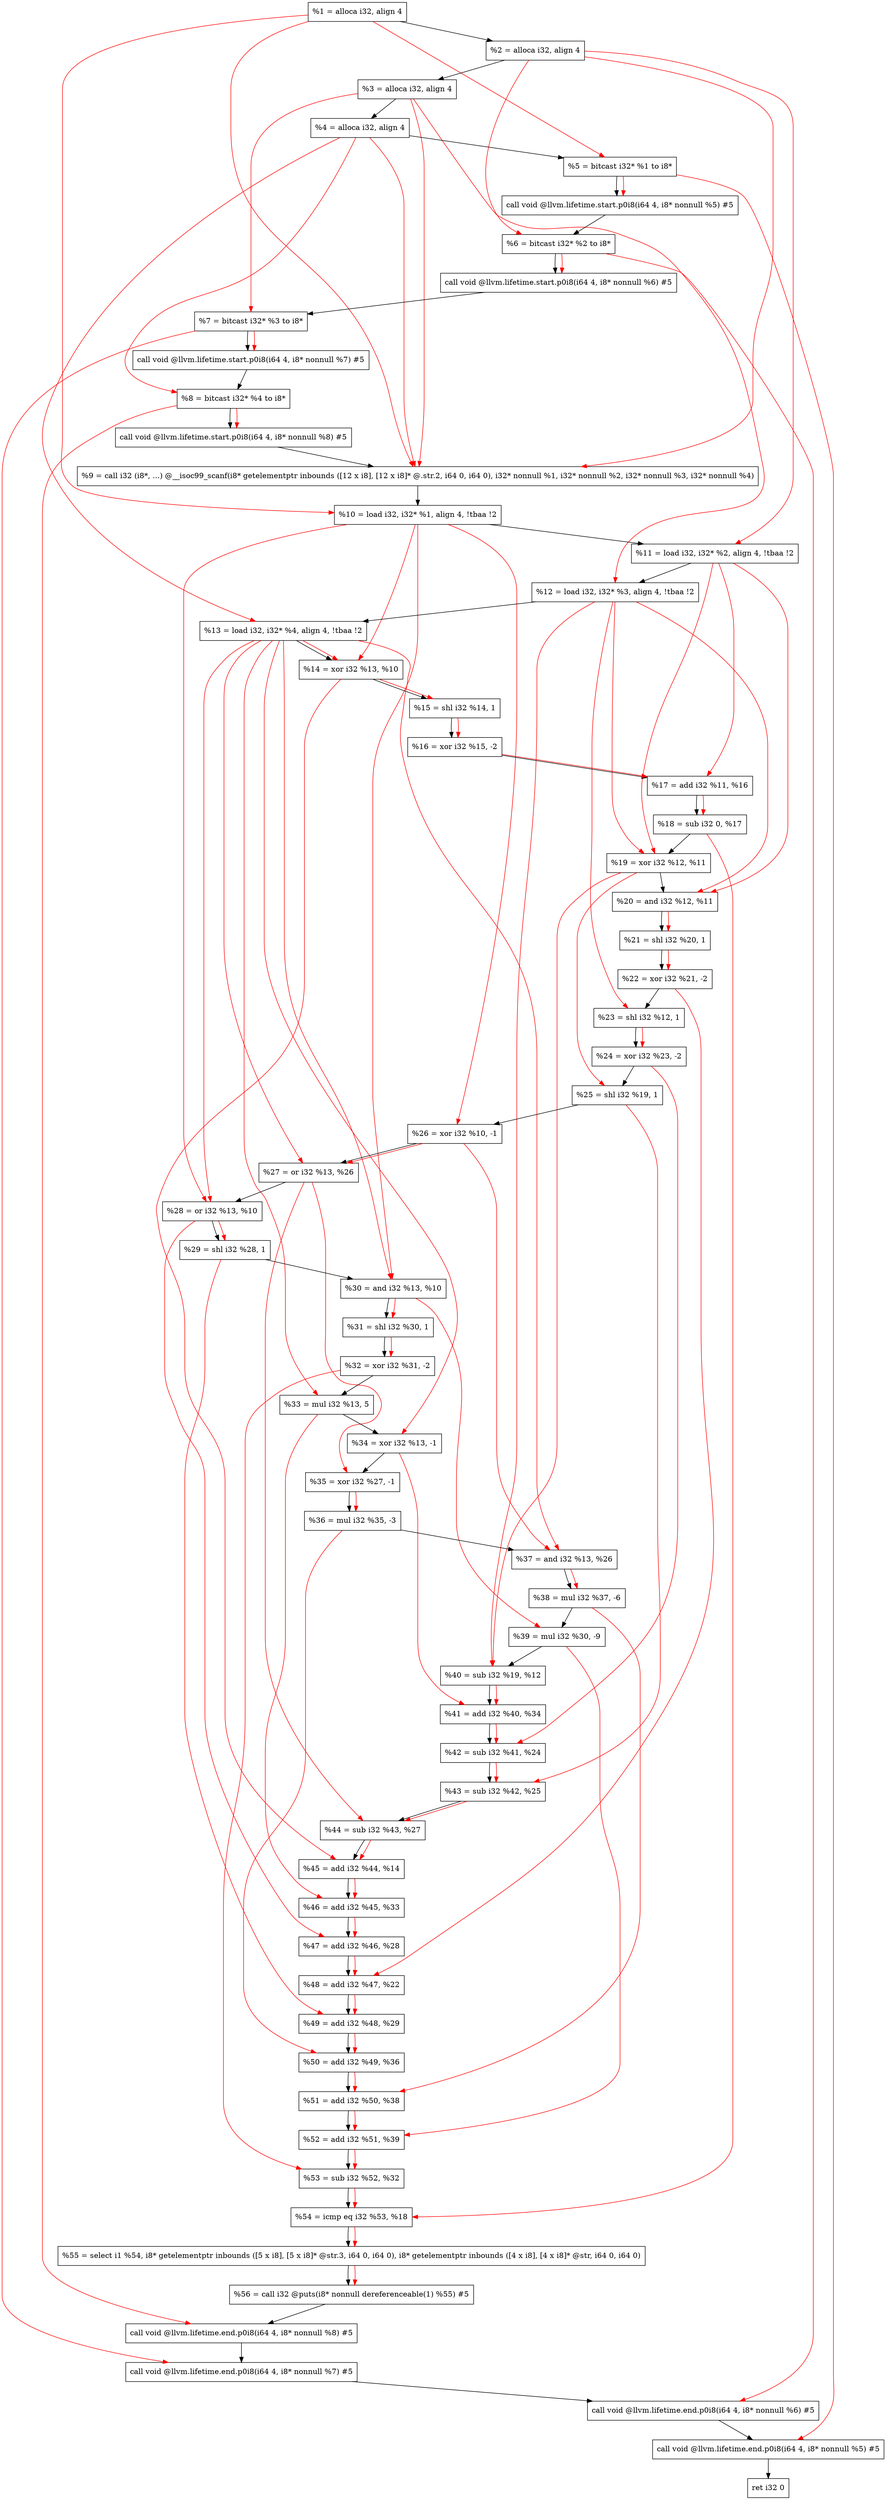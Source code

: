 digraph "DFG for'main' function" {
	Node0x2028ce8[shape=record, label="  %1 = alloca i32, align 4"];
	Node0x2028d68[shape=record, label="  %2 = alloca i32, align 4"];
	Node0x2028df8[shape=record, label="  %3 = alloca i32, align 4"];
	Node0x2028e58[shape=record, label="  %4 = alloca i32, align 4"];
	Node0x2028f08[shape=record, label="  %5 = bitcast i32* %1 to i8*"];
	Node0x2029338[shape=record, label="  call void @llvm.lifetime.start.p0i8(i64 4, i8* nonnull %5) #5"];
	Node0x2029418[shape=record, label="  %6 = bitcast i32* %2 to i8*"];
	Node0x2029518[shape=record, label="  call void @llvm.lifetime.start.p0i8(i64 4, i8* nonnull %6) #5"];
	Node0x20295d8[shape=record, label="  %7 = bitcast i32* %3 to i8*"];
	Node0x2029688[shape=record, label="  call void @llvm.lifetime.start.p0i8(i64 4, i8* nonnull %7) #5"];
	Node0x2029748[shape=record, label="  %8 = bitcast i32* %4 to i8*"];
	Node0x20297f8[shape=record, label="  call void @llvm.lifetime.start.p0i8(i64 4, i8* nonnull %8) #5"];
	Node0x2023b70[shape=record, label="  %9 = call i32 (i8*, ...) @__isoc99_scanf(i8* getelementptr inbounds ([12 x i8], [12 x i8]* @.str.2, i64 0, i64 0), i32* nonnull %1, i32* nonnull %2, i32* nonnull %3, i32* nonnull %4)"];
	Node0x20299f8[shape=record, label="  %10 = load i32, i32* %1, align 4, !tbaa !2"];
	Node0x202a968[shape=record, label="  %11 = load i32, i32* %2, align 4, !tbaa !2"];
	Node0x202afd8[shape=record, label="  %12 = load i32, i32* %3, align 4, !tbaa !2"];
	Node0x202b038[shape=record, label="  %13 = load i32, i32* %4, align 4, !tbaa !2"];
	Node0x202b0b0[shape=record, label="  %14 = xor i32 %13, %10"];
	Node0x202b120[shape=record, label="  %15 = shl i32 %14, 1"];
	Node0x202b190[shape=record, label="  %16 = xor i32 %15, -2"];
	Node0x202b200[shape=record, label="  %17 = add i32 %11, %16"];
	Node0x202b270[shape=record, label="  %18 = sub i32 0, %17"];
	Node0x202b2e0[shape=record, label="  %19 = xor i32 %12, %11"];
	Node0x202b350[shape=record, label="  %20 = and i32 %12, %11"];
	Node0x202b3c0[shape=record, label="  %21 = shl i32 %20, 1"];
	Node0x202b430[shape=record, label="  %22 = xor i32 %21, -2"];
	Node0x202b4a0[shape=record, label="  %23 = shl i32 %12, 1"];
	Node0x202b510[shape=record, label="  %24 = xor i32 %23, -2"];
	Node0x202b580[shape=record, label="  %25 = shl i32 %19, 1"];
	Node0x202b5f0[shape=record, label="  %26 = xor i32 %10, -1"];
	Node0x202b660[shape=record, label="  %27 = or i32 %13, %26"];
	Node0x202b6d0[shape=record, label="  %28 = or i32 %13, %10"];
	Node0x202b740[shape=record, label="  %29 = shl i32 %28, 1"];
	Node0x202b7b0[shape=record, label="  %30 = and i32 %13, %10"];
	Node0x202b820[shape=record, label="  %31 = shl i32 %30, 1"];
	Node0x202b890[shape=record, label="  %32 = xor i32 %31, -2"];
	Node0x202b900[shape=record, label="  %33 = mul i32 %13, 5"];
	Node0x202b970[shape=record, label="  %34 = xor i32 %13, -1"];
	Node0x202b9e0[shape=record, label="  %35 = xor i32 %27, -1"];
	Node0x202ba50[shape=record, label="  %36 = mul i32 %35, -3"];
	Node0x202bac0[shape=record, label="  %37 = and i32 %13, %26"];
	Node0x202bb30[shape=record, label="  %38 = mul i32 %37, -6"];
	Node0x202bba0[shape=record, label="  %39 = mul i32 %30, -9"];
	Node0x202bc10[shape=record, label="  %40 = sub i32 %19, %12"];
	Node0x202bc80[shape=record, label="  %41 = add i32 %40, %34"];
	Node0x202bcf0[shape=record, label="  %42 = sub i32 %41, %24"];
	Node0x202bd60[shape=record, label="  %43 = sub i32 %42, %25"];
	Node0x202bdd0[shape=record, label="  %44 = sub i32 %43, %27"];
	Node0x202be40[shape=record, label="  %45 = add i32 %44, %14"];
	Node0x202beb0[shape=record, label="  %46 = add i32 %45, %33"];
	Node0x202bf20[shape=record, label="  %47 = add i32 %46, %28"];
	Node0x202bf90[shape=record, label="  %48 = add i32 %47, %22"];
	Node0x202c000[shape=record, label="  %49 = add i32 %48, %29"];
	Node0x202c070[shape=record, label="  %50 = add i32 %49, %36"];
	Node0x202c0e0[shape=record, label="  %51 = add i32 %50, %38"];
	Node0x202c150[shape=record, label="  %52 = add i32 %51, %39"];
	Node0x202c1c0[shape=record, label="  %53 = sub i32 %52, %32"];
	Node0x202c230[shape=record, label="  %54 = icmp eq i32 %53, %18"];
	Node0x1fc88b8[shape=record, label="  %55 = select i1 %54, i8* getelementptr inbounds ([5 x i8], [5 x i8]* @str.3, i64 0, i64 0), i8* getelementptr inbounds ([4 x i8], [4 x i8]* @str, i64 0, i64 0)"];
	Node0x202c2c0[shape=record, label="  %56 = call i32 @puts(i8* nonnull dereferenceable(1) %55) #5"];
	Node0x202c568[shape=record, label="  call void @llvm.lifetime.end.p0i8(i64 4, i8* nonnull %8) #5"];
	Node0x202c6c8[shape=record, label="  call void @llvm.lifetime.end.p0i8(i64 4, i8* nonnull %7) #5"];
	Node0x202c7d8[shape=record, label="  call void @llvm.lifetime.end.p0i8(i64 4, i8* nonnull %6) #5"];
	Node0x202c8e8[shape=record, label="  call void @llvm.lifetime.end.p0i8(i64 4, i8* nonnull %5) #5"];
	Node0x202c9a8[shape=record, label="  ret i32 0"];
	Node0x2028ce8 -> Node0x2028d68;
	Node0x2028d68 -> Node0x2028df8;
	Node0x2028df8 -> Node0x2028e58;
	Node0x2028e58 -> Node0x2028f08;
	Node0x2028f08 -> Node0x2029338;
	Node0x2029338 -> Node0x2029418;
	Node0x2029418 -> Node0x2029518;
	Node0x2029518 -> Node0x20295d8;
	Node0x20295d8 -> Node0x2029688;
	Node0x2029688 -> Node0x2029748;
	Node0x2029748 -> Node0x20297f8;
	Node0x20297f8 -> Node0x2023b70;
	Node0x2023b70 -> Node0x20299f8;
	Node0x20299f8 -> Node0x202a968;
	Node0x202a968 -> Node0x202afd8;
	Node0x202afd8 -> Node0x202b038;
	Node0x202b038 -> Node0x202b0b0;
	Node0x202b0b0 -> Node0x202b120;
	Node0x202b120 -> Node0x202b190;
	Node0x202b190 -> Node0x202b200;
	Node0x202b200 -> Node0x202b270;
	Node0x202b270 -> Node0x202b2e0;
	Node0x202b2e0 -> Node0x202b350;
	Node0x202b350 -> Node0x202b3c0;
	Node0x202b3c0 -> Node0x202b430;
	Node0x202b430 -> Node0x202b4a0;
	Node0x202b4a0 -> Node0x202b510;
	Node0x202b510 -> Node0x202b580;
	Node0x202b580 -> Node0x202b5f0;
	Node0x202b5f0 -> Node0x202b660;
	Node0x202b660 -> Node0x202b6d0;
	Node0x202b6d0 -> Node0x202b740;
	Node0x202b740 -> Node0x202b7b0;
	Node0x202b7b0 -> Node0x202b820;
	Node0x202b820 -> Node0x202b890;
	Node0x202b890 -> Node0x202b900;
	Node0x202b900 -> Node0x202b970;
	Node0x202b970 -> Node0x202b9e0;
	Node0x202b9e0 -> Node0x202ba50;
	Node0x202ba50 -> Node0x202bac0;
	Node0x202bac0 -> Node0x202bb30;
	Node0x202bb30 -> Node0x202bba0;
	Node0x202bba0 -> Node0x202bc10;
	Node0x202bc10 -> Node0x202bc80;
	Node0x202bc80 -> Node0x202bcf0;
	Node0x202bcf0 -> Node0x202bd60;
	Node0x202bd60 -> Node0x202bdd0;
	Node0x202bdd0 -> Node0x202be40;
	Node0x202be40 -> Node0x202beb0;
	Node0x202beb0 -> Node0x202bf20;
	Node0x202bf20 -> Node0x202bf90;
	Node0x202bf90 -> Node0x202c000;
	Node0x202c000 -> Node0x202c070;
	Node0x202c070 -> Node0x202c0e0;
	Node0x202c0e0 -> Node0x202c150;
	Node0x202c150 -> Node0x202c1c0;
	Node0x202c1c0 -> Node0x202c230;
	Node0x202c230 -> Node0x1fc88b8;
	Node0x1fc88b8 -> Node0x202c2c0;
	Node0x202c2c0 -> Node0x202c568;
	Node0x202c568 -> Node0x202c6c8;
	Node0x202c6c8 -> Node0x202c7d8;
	Node0x202c7d8 -> Node0x202c8e8;
	Node0x202c8e8 -> Node0x202c9a8;
edge [color=red]
	Node0x2028ce8 -> Node0x2028f08;
	Node0x2028f08 -> Node0x2029338;
	Node0x2028d68 -> Node0x2029418;
	Node0x2029418 -> Node0x2029518;
	Node0x2028df8 -> Node0x20295d8;
	Node0x20295d8 -> Node0x2029688;
	Node0x2028e58 -> Node0x2029748;
	Node0x2029748 -> Node0x20297f8;
	Node0x2028ce8 -> Node0x2023b70;
	Node0x2028d68 -> Node0x2023b70;
	Node0x2028df8 -> Node0x2023b70;
	Node0x2028e58 -> Node0x2023b70;
	Node0x2028ce8 -> Node0x20299f8;
	Node0x2028d68 -> Node0x202a968;
	Node0x2028df8 -> Node0x202afd8;
	Node0x2028e58 -> Node0x202b038;
	Node0x202b038 -> Node0x202b0b0;
	Node0x20299f8 -> Node0x202b0b0;
	Node0x202b0b0 -> Node0x202b120;
	Node0x202b120 -> Node0x202b190;
	Node0x202a968 -> Node0x202b200;
	Node0x202b190 -> Node0x202b200;
	Node0x202b200 -> Node0x202b270;
	Node0x202afd8 -> Node0x202b2e0;
	Node0x202a968 -> Node0x202b2e0;
	Node0x202afd8 -> Node0x202b350;
	Node0x202a968 -> Node0x202b350;
	Node0x202b350 -> Node0x202b3c0;
	Node0x202b3c0 -> Node0x202b430;
	Node0x202afd8 -> Node0x202b4a0;
	Node0x202b4a0 -> Node0x202b510;
	Node0x202b2e0 -> Node0x202b580;
	Node0x20299f8 -> Node0x202b5f0;
	Node0x202b038 -> Node0x202b660;
	Node0x202b5f0 -> Node0x202b660;
	Node0x202b038 -> Node0x202b6d0;
	Node0x20299f8 -> Node0x202b6d0;
	Node0x202b6d0 -> Node0x202b740;
	Node0x202b038 -> Node0x202b7b0;
	Node0x20299f8 -> Node0x202b7b0;
	Node0x202b7b0 -> Node0x202b820;
	Node0x202b820 -> Node0x202b890;
	Node0x202b038 -> Node0x202b900;
	Node0x202b038 -> Node0x202b970;
	Node0x202b660 -> Node0x202b9e0;
	Node0x202b9e0 -> Node0x202ba50;
	Node0x202b038 -> Node0x202bac0;
	Node0x202b5f0 -> Node0x202bac0;
	Node0x202bac0 -> Node0x202bb30;
	Node0x202b7b0 -> Node0x202bba0;
	Node0x202b2e0 -> Node0x202bc10;
	Node0x202afd8 -> Node0x202bc10;
	Node0x202bc10 -> Node0x202bc80;
	Node0x202b970 -> Node0x202bc80;
	Node0x202bc80 -> Node0x202bcf0;
	Node0x202b510 -> Node0x202bcf0;
	Node0x202bcf0 -> Node0x202bd60;
	Node0x202b580 -> Node0x202bd60;
	Node0x202bd60 -> Node0x202bdd0;
	Node0x202b660 -> Node0x202bdd0;
	Node0x202bdd0 -> Node0x202be40;
	Node0x202b0b0 -> Node0x202be40;
	Node0x202be40 -> Node0x202beb0;
	Node0x202b900 -> Node0x202beb0;
	Node0x202beb0 -> Node0x202bf20;
	Node0x202b6d0 -> Node0x202bf20;
	Node0x202bf20 -> Node0x202bf90;
	Node0x202b430 -> Node0x202bf90;
	Node0x202bf90 -> Node0x202c000;
	Node0x202b740 -> Node0x202c000;
	Node0x202c000 -> Node0x202c070;
	Node0x202ba50 -> Node0x202c070;
	Node0x202c070 -> Node0x202c0e0;
	Node0x202bb30 -> Node0x202c0e0;
	Node0x202c0e0 -> Node0x202c150;
	Node0x202bba0 -> Node0x202c150;
	Node0x202c150 -> Node0x202c1c0;
	Node0x202b890 -> Node0x202c1c0;
	Node0x202c1c0 -> Node0x202c230;
	Node0x202b270 -> Node0x202c230;
	Node0x202c230 -> Node0x1fc88b8;
	Node0x1fc88b8 -> Node0x202c2c0;
	Node0x2029748 -> Node0x202c568;
	Node0x20295d8 -> Node0x202c6c8;
	Node0x2029418 -> Node0x202c7d8;
	Node0x2028f08 -> Node0x202c8e8;
}
